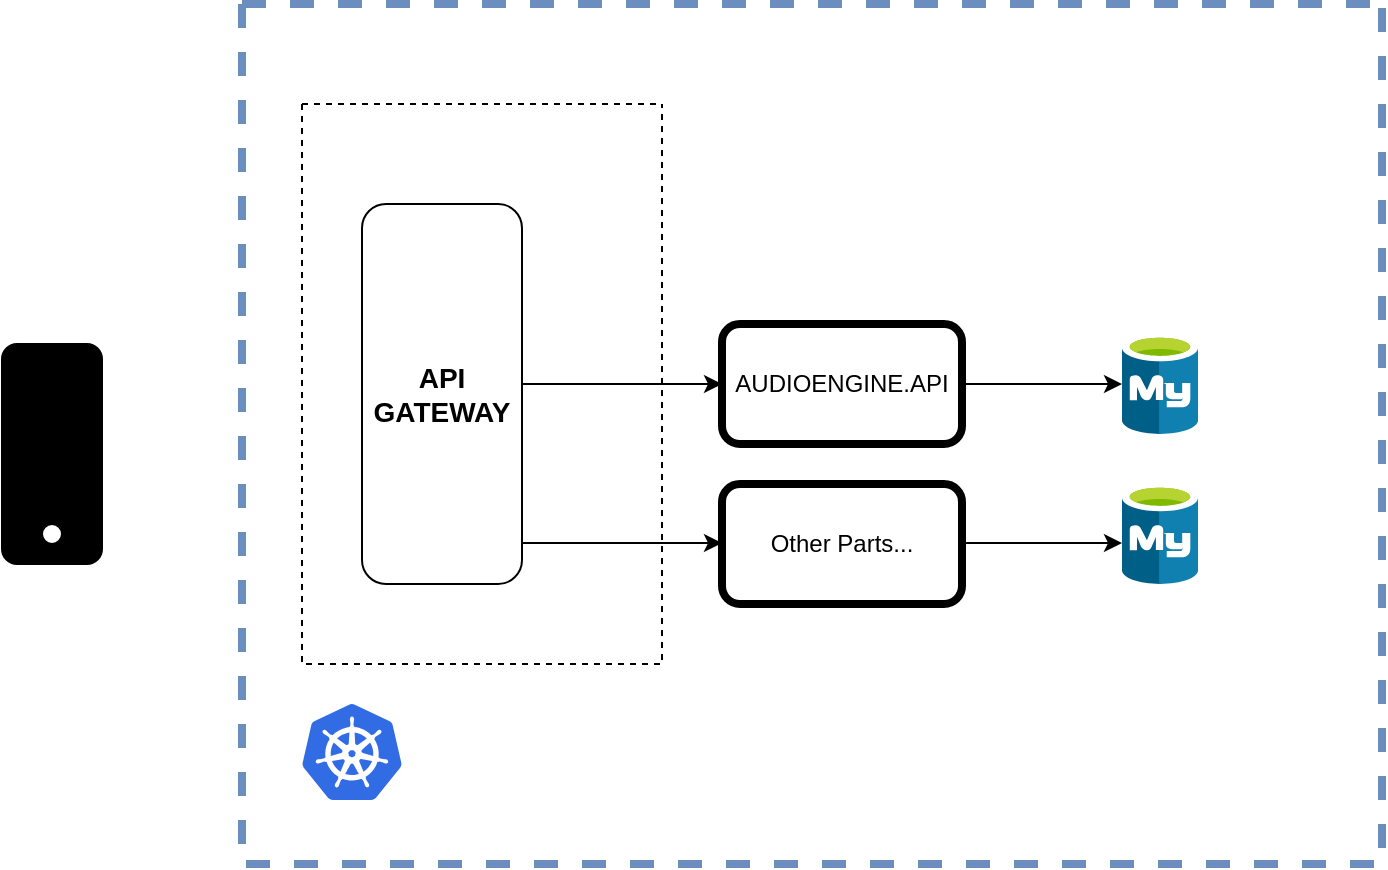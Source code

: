 <mxfile version="14.8.2" type="github">
  <diagram id="P7BfTdcNpnVVDU7NFlVP" name="Page-1">
    <mxGraphModel dx="1906" dy="1046" grid="1" gridSize="10" guides="1" tooltips="1" connect="1" arrows="1" fold="1" page="1" pageScale="1" pageWidth="850" pageHeight="1100" math="0" shadow="0">
      <root>
        <mxCell id="0" />
        <mxCell id="1" parent="0" />
        <mxCell id="iVnk7hq0U0qIZl6_PHUW-1" value="" style="swimlane;startSize=0;dashed=1;strokeWidth=4;fillColor=#dae8fc;strokeColor=#6c8ebf;" vertex="1" parent="1">
          <mxGeometry x="160" y="40" width="570" height="430" as="geometry" />
        </mxCell>
        <mxCell id="iVnk7hq0U0qIZl6_PHUW-2" value="" style="aspect=fixed;html=1;points=[];align=center;image;fontSize=12;image=img/lib/mscae/Kubernetes.svg;strokeColor=#000000;fillColor=#FFFFFF;" vertex="1" parent="iVnk7hq0U0qIZl6_PHUW-1">
          <mxGeometry x="30" y="350" width="50" height="48" as="geometry" />
        </mxCell>
        <mxCell id="iVnk7hq0U0qIZl6_PHUW-7" value="&lt;font style=&quot;font-size: 14px&quot;&gt;&lt;b&gt;API GATEWAY&lt;/b&gt;&lt;/font&gt;" style="rounded=1;whiteSpace=wrap;html=1;direction=south;" vertex="1" parent="iVnk7hq0U0qIZl6_PHUW-1">
          <mxGeometry x="60" y="100" width="80" height="190" as="geometry" />
        </mxCell>
        <mxCell id="iVnk7hq0U0qIZl6_PHUW-8" value="AUDIOENGINE.API" style="rounded=1;whiteSpace=wrap;html=1;strokeWidth=4;" vertex="1" parent="iVnk7hq0U0qIZl6_PHUW-1">
          <mxGeometry x="240" y="160" width="120" height="60" as="geometry" />
        </mxCell>
        <mxCell id="iVnk7hq0U0qIZl6_PHUW-9" value="" style="aspect=fixed;html=1;points=[];align=center;image;fontSize=12;image=img/lib/mscae/Azure_Database_for_MySQL_servers.svg;strokeWidth=4;" vertex="1" parent="iVnk7hq0U0qIZl6_PHUW-1">
          <mxGeometry x="440" y="165" width="38" height="50" as="geometry" />
        </mxCell>
        <mxCell id="iVnk7hq0U0qIZl6_PHUW-11" value="" style="endArrow=classic;html=1;exitX=1;exitY=0.5;exitDx=0;exitDy=0;" edge="1" parent="iVnk7hq0U0qIZl6_PHUW-1" source="iVnk7hq0U0qIZl6_PHUW-8" target="iVnk7hq0U0qIZl6_PHUW-9">
          <mxGeometry width="50" height="50" relative="1" as="geometry">
            <mxPoint x="360" y="200" as="sourcePoint" />
            <mxPoint x="410" y="150" as="targetPoint" />
          </mxGeometry>
        </mxCell>
        <mxCell id="iVnk7hq0U0qIZl6_PHUW-12" value="Other Parts..." style="rounded=1;whiteSpace=wrap;html=1;strokeWidth=4;" vertex="1" parent="iVnk7hq0U0qIZl6_PHUW-1">
          <mxGeometry x="240" y="240" width="120" height="60" as="geometry" />
        </mxCell>
        <mxCell id="iVnk7hq0U0qIZl6_PHUW-14" value="" style="endArrow=classic;html=1;entryX=0;entryY=0.5;entryDx=0;entryDy=0;" edge="1" parent="iVnk7hq0U0qIZl6_PHUW-1">
          <mxGeometry width="50" height="50" relative="1" as="geometry">
            <mxPoint x="140" y="269.5" as="sourcePoint" />
            <mxPoint x="240" y="269.5" as="targetPoint" />
          </mxGeometry>
        </mxCell>
        <mxCell id="iVnk7hq0U0qIZl6_PHUW-15" value="" style="aspect=fixed;html=1;points=[];align=center;image;fontSize=12;image=img/lib/mscae/Azure_Database_for_MySQL_servers.svg;strokeWidth=4;" vertex="1" parent="iVnk7hq0U0qIZl6_PHUW-1">
          <mxGeometry x="440" y="240" width="38" height="50" as="geometry" />
        </mxCell>
        <mxCell id="iVnk7hq0U0qIZl6_PHUW-16" value="" style="endArrow=classic;html=1;exitX=1;exitY=0.5;exitDx=0;exitDy=0;" edge="1" parent="iVnk7hq0U0qIZl6_PHUW-1">
          <mxGeometry width="50" height="50" relative="1" as="geometry">
            <mxPoint x="360" y="269.5" as="sourcePoint" />
            <mxPoint x="440" y="269.5" as="targetPoint" />
          </mxGeometry>
        </mxCell>
        <mxCell id="iVnk7hq0U0qIZl6_PHUW-6" value="" style="swimlane;startSize=0;dashed=1;" vertex="1" parent="1">
          <mxGeometry x="190" y="90" width="180" height="280" as="geometry" />
        </mxCell>
        <mxCell id="iVnk7hq0U0qIZl6_PHUW-10" value="" style="endArrow=classic;html=1;entryX=0;entryY=0.5;entryDx=0;entryDy=0;" edge="1" parent="1" target="iVnk7hq0U0qIZl6_PHUW-8">
          <mxGeometry width="50" height="50" relative="1" as="geometry">
            <mxPoint x="300" y="230" as="sourcePoint" />
            <mxPoint x="340" y="180" as="targetPoint" />
          </mxGeometry>
        </mxCell>
        <mxCell id="iVnk7hq0U0qIZl6_PHUW-17" value="" style="rounded=1;whiteSpace=wrap;html=1;strokeColor=#000000;fillColor=#000000;" vertex="1" parent="1">
          <mxGeometry x="40" y="210" width="50" height="110" as="geometry" />
        </mxCell>
        <mxCell id="iVnk7hq0U0qIZl6_PHUW-18" value="" style="ellipse;whiteSpace=wrap;html=1;strokeColor=#000000;fillColor=#FFFFFF;" vertex="1" parent="1">
          <mxGeometry x="60" y="300" width="10" height="10" as="geometry" />
        </mxCell>
      </root>
    </mxGraphModel>
  </diagram>
</mxfile>
